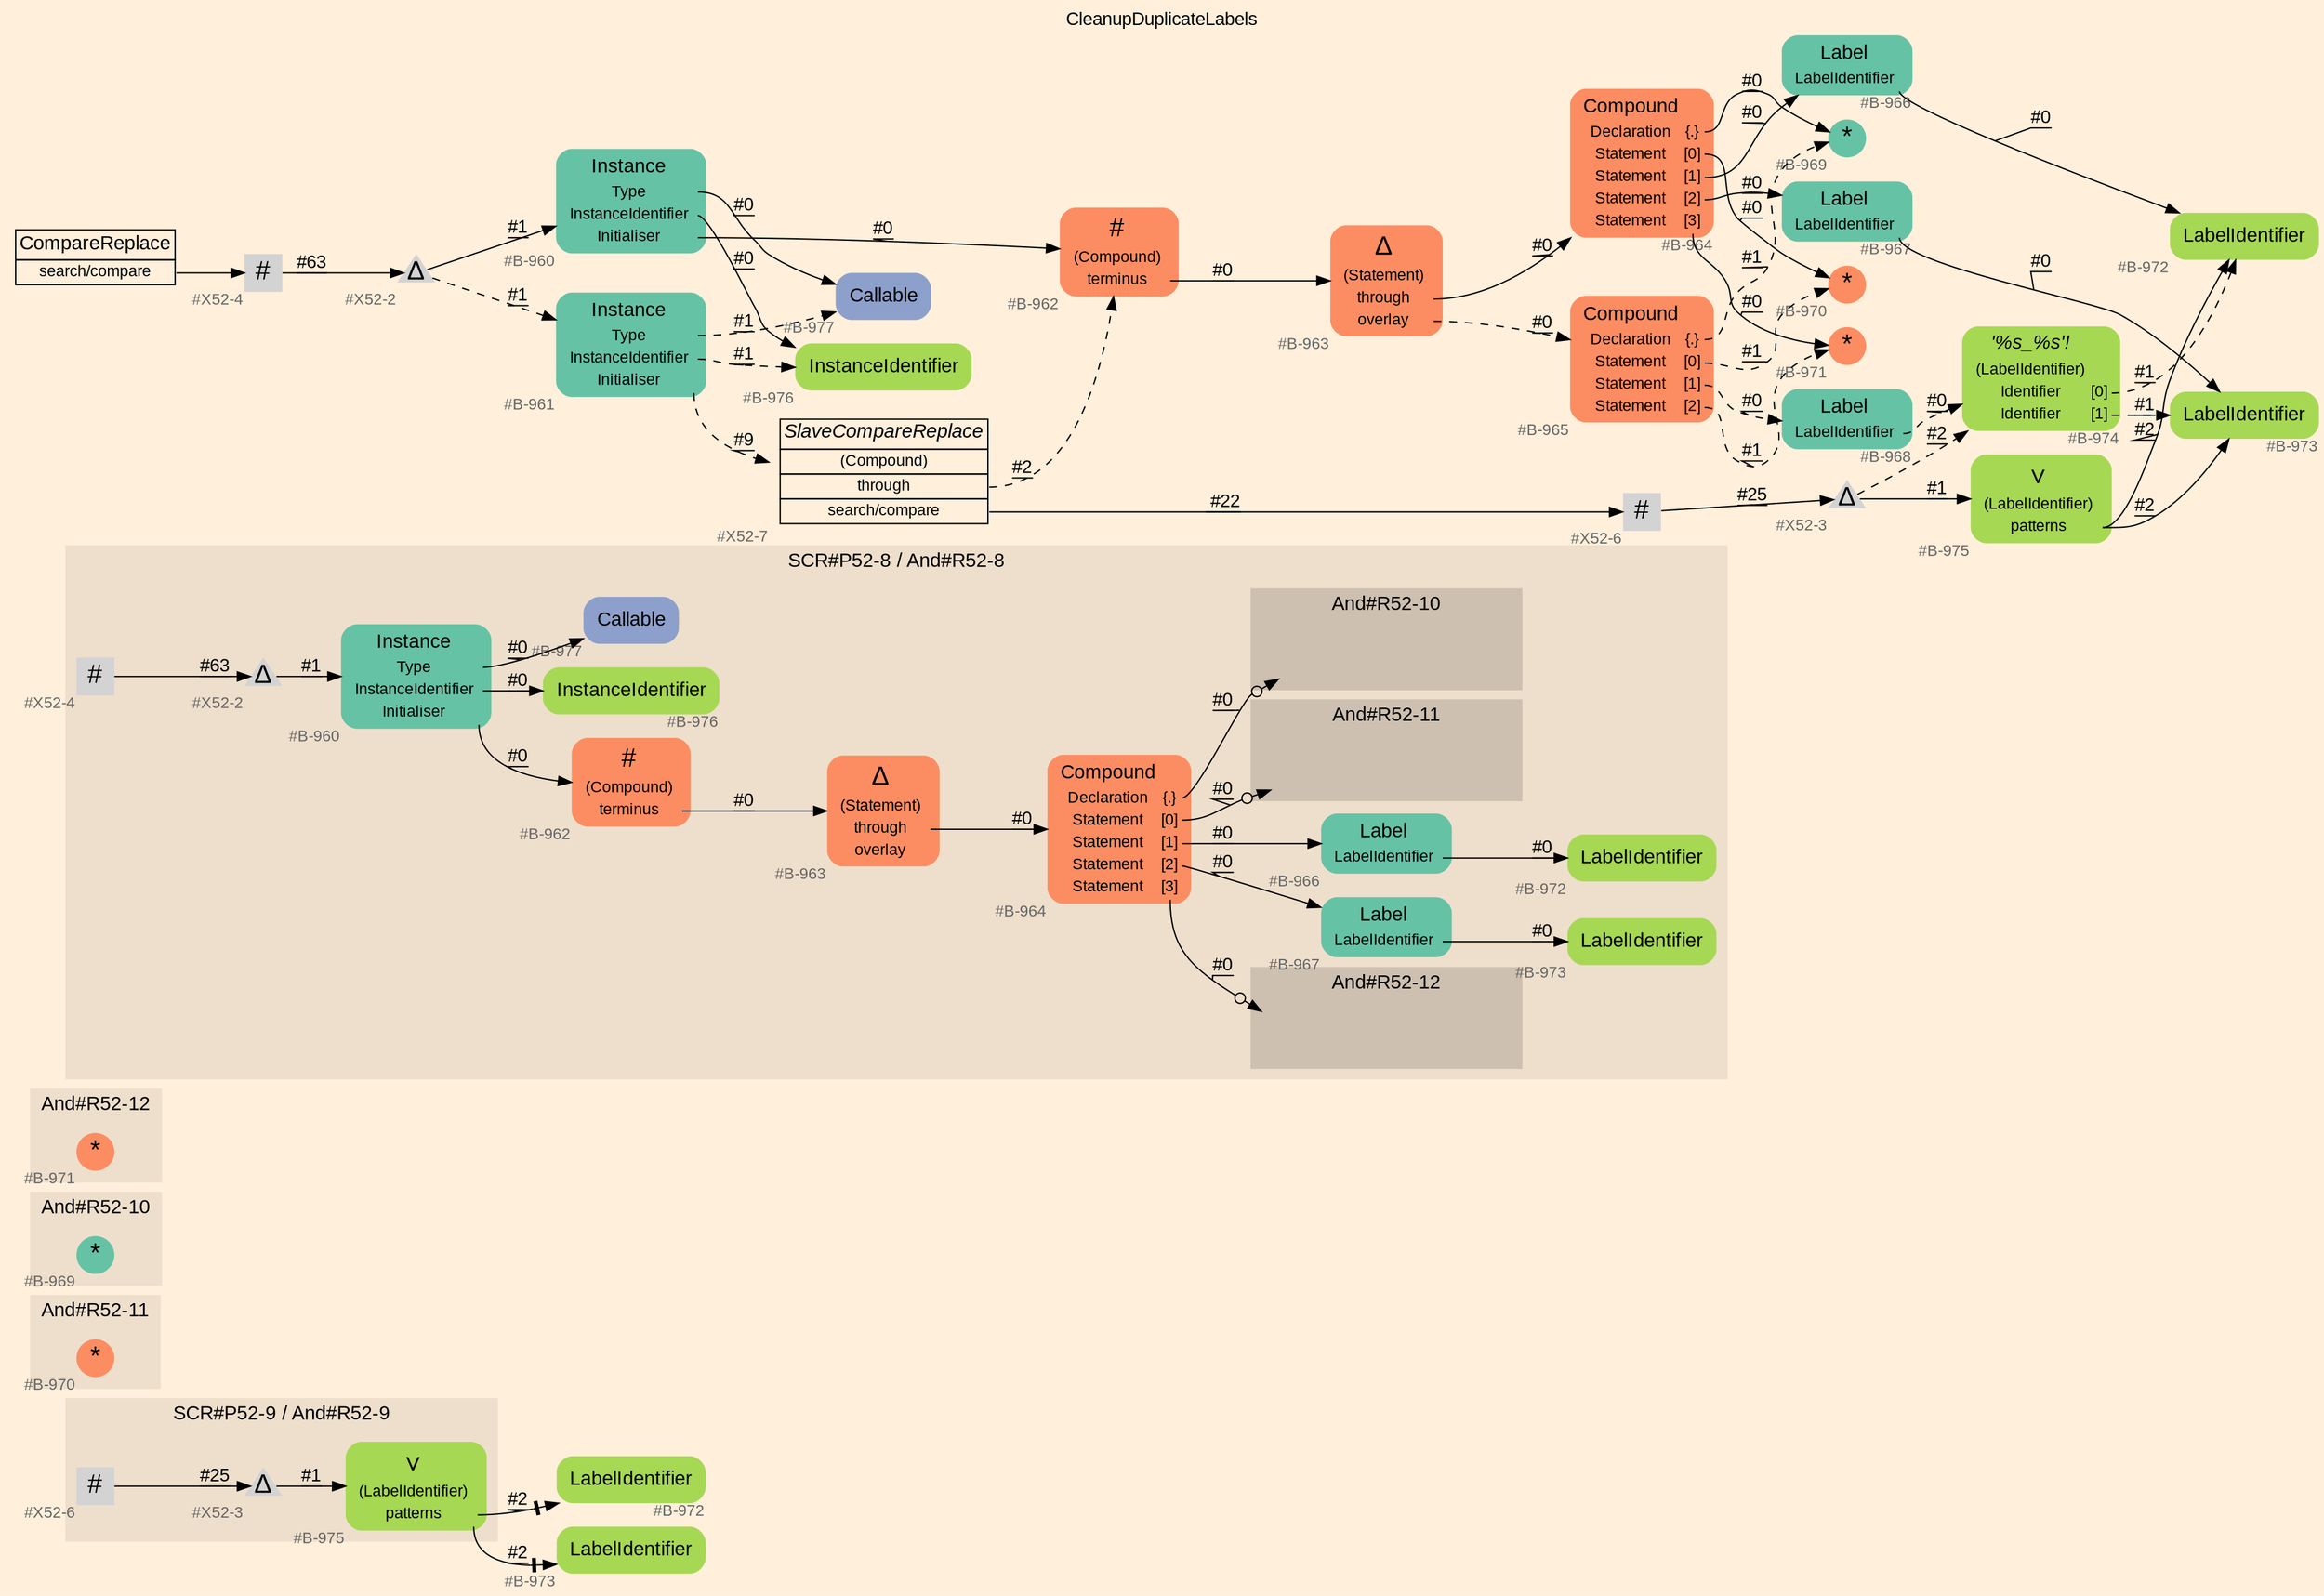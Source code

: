 digraph "CleanupDuplicateLabels" {
label = "CleanupDuplicateLabels"
labelloc = t
graph [
    rankdir = "LR"
    ranksep = 0.3
    bgcolor = antiquewhite1
    color = black
    fontcolor = black
    fontname = "Arial"
];
node [
    fontname = "Arial"
];
edge [
    fontname = "Arial"
];

// -------------------- figure And#R52-9 --------------------
// -------- region And#R52-9 ----------
subgraph "clusterAnd#R52-9" {
    label = "SCR#P52-9 / And#R52-9"
    style = "filled"
    color = antiquewhite2
    fontsize = "15"
    // -------- block And#R52-9/#X52-6 ----------
    "And#R52-9/#X52-6" [
        xlabel = "#X52-6"
        fontsize = "12"
        fontcolor = grey40
        shape = "square"
        label = <<FONT COLOR="black" POINT-SIZE="20">#</FONT>>
        style = "filled"
        penwidth = 0.0
        fixedsize = true
        width = 0.4
        height = 0.4
    ];
    
    // -------- block And#R52-9/#B-975 ----------
    "And#R52-9/#B-975" [
        fillcolor = "/set28/5"
        xlabel = "#B-975"
        fontsize = "12"
        fontcolor = grey40
        shape = "plaintext"
        label = <<TABLE BORDER="0" CELLBORDER="0" CELLSPACING="0">
         <TR><TD><FONT COLOR="black" POINT-SIZE="20">∨</FONT></TD></TR>
         <TR><TD><FONT COLOR="black" POINT-SIZE="12">(LabelIdentifier)</FONT></TD><TD PORT="port0"></TD></TR>
         <TR><TD><FONT COLOR="black" POINT-SIZE="12">patterns</FONT></TD><TD PORT="port1"></TD></TR>
        </TABLE>>
        style = "rounded,filled"
    ];
    
    // -------- block And#R52-9/#X52-3 ----------
    "And#R52-9/#X52-3" [
        xlabel = "#X52-3"
        fontsize = "12"
        fontcolor = grey40
        shape = "triangle"
        label = <<FONT COLOR="black" POINT-SIZE="20">Δ</FONT>>
        style = "filled"
        penwidth = 0.0
        fixedsize = true
        width = 0.4
        height = 0.4
    ];
    
}

// -------- block And#R52-9/#B-972 ----------
"And#R52-9/#B-972" [
    fillcolor = "/set28/5"
    xlabel = "#B-972"
    fontsize = "12"
    fontcolor = grey40
    shape = "plaintext"
    label = <<TABLE BORDER="0" CELLBORDER="0" CELLSPACING="0">
     <TR><TD><FONT COLOR="black" POINT-SIZE="15">LabelIdentifier</FONT></TD></TR>
    </TABLE>>
    style = "rounded,filled"
];

// -------- block And#R52-9/#B-973 ----------
"And#R52-9/#B-973" [
    fillcolor = "/set28/5"
    xlabel = "#B-973"
    fontsize = "12"
    fontcolor = grey40
    shape = "plaintext"
    label = <<TABLE BORDER="0" CELLBORDER="0" CELLSPACING="0">
     <TR><TD><FONT COLOR="black" POINT-SIZE="15">LabelIdentifier</FONT></TD></TR>
    </TABLE>>
    style = "rounded,filled"
];

"And#R52-9/#X52-6" -> "And#R52-9/#X52-3" [
    label = "#25"
    decorate = true
    color = black
    fontcolor = black
];

"And#R52-9/#B-975":port1 -> "And#R52-9/#B-972" [
    arrowhead="normalnonetee"
    label = "#2"
    decorate = true
    color = black
    fontcolor = black
];

"And#R52-9/#B-975":port1 -> "And#R52-9/#B-973" [
    arrowhead="normalnonetee"
    label = "#2"
    decorate = true
    color = black
    fontcolor = black
];

"And#R52-9/#X52-3" -> "And#R52-9/#B-975" [
    label = "#1"
    decorate = true
    color = black
    fontcolor = black
];


// -------------------- figure And#R52-11 --------------------
// -------- region And#R52-11 ----------
subgraph "clusterAnd#R52-11" {
    label = "And#R52-11"
    style = "filled"
    color = antiquewhite2
    fontsize = "15"
    // -------- block And#R52-11/#B-970 ----------
    "And#R52-11/#B-970" [
        fillcolor = "/set28/2"
        xlabel = "#B-970"
        fontsize = "12"
        fontcolor = grey40
        shape = "circle"
        label = <<FONT COLOR="black" POINT-SIZE="20">*</FONT>>
        style = "filled"
        penwidth = 0.0
        fixedsize = true
        width = 0.4
        height = 0.4
    ];
    
}


// -------------------- figure And#R52-10 --------------------
// -------- region And#R52-10 ----------
subgraph "clusterAnd#R52-10" {
    label = "And#R52-10"
    style = "filled"
    color = antiquewhite2
    fontsize = "15"
    // -------- block And#R52-10/#B-969 ----------
    "And#R52-10/#B-969" [
        fillcolor = "/set28/1"
        xlabel = "#B-969"
        fontsize = "12"
        fontcolor = grey40
        shape = "circle"
        label = <<FONT COLOR="black" POINT-SIZE="20">*</FONT>>
        style = "filled"
        penwidth = 0.0
        fixedsize = true
        width = 0.4
        height = 0.4
    ];
    
}


// -------------------- figure And#R52-12 --------------------
// -------- region And#R52-12 ----------
subgraph "clusterAnd#R52-12" {
    label = "And#R52-12"
    style = "filled"
    color = antiquewhite2
    fontsize = "15"
    // -------- block And#R52-12/#B-971 ----------
    "And#R52-12/#B-971" [
        fillcolor = "/set28/2"
        xlabel = "#B-971"
        fontsize = "12"
        fontcolor = grey40
        shape = "circle"
        label = <<FONT COLOR="black" POINT-SIZE="20">*</FONT>>
        style = "filled"
        penwidth = 0.0
        fixedsize = true
        width = 0.4
        height = 0.4
    ];
    
}


// -------------------- figure And#R52-8 --------------------
// -------- region And#R52-8 ----------
subgraph "clusterAnd#R52-8" {
    label = "SCR#P52-8 / And#R52-8"
    style = "filled"
    color = antiquewhite2
    fontsize = "15"
    // -------- block And#R52-8/#X52-4 ----------
    "And#R52-8/#X52-4" [
        xlabel = "#X52-4"
        fontsize = "12"
        fontcolor = grey40
        shape = "square"
        label = <<FONT COLOR="black" POINT-SIZE="20">#</FONT>>
        style = "filled"
        penwidth = 0.0
        fixedsize = true
        width = 0.4
        height = 0.4
    ];
    
    // -------- block And#R52-8/#B-976 ----------
    "And#R52-8/#B-976" [
        fillcolor = "/set28/5"
        xlabel = "#B-976"
        fontsize = "12"
        fontcolor = grey40
        shape = "plaintext"
        label = <<TABLE BORDER="0" CELLBORDER="0" CELLSPACING="0">
         <TR><TD><FONT COLOR="black" POINT-SIZE="15">InstanceIdentifier</FONT></TD></TR>
        </TABLE>>
        style = "rounded,filled"
    ];
    
    // -------- block And#R52-8/#B-967 ----------
    "And#R52-8/#B-967" [
        fillcolor = "/set28/1"
        xlabel = "#B-967"
        fontsize = "12"
        fontcolor = grey40
        shape = "plaintext"
        label = <<TABLE BORDER="0" CELLBORDER="0" CELLSPACING="0">
         <TR><TD><FONT COLOR="black" POINT-SIZE="15">Label</FONT></TD></TR>
         <TR><TD><FONT COLOR="black" POINT-SIZE="12">LabelIdentifier</FONT></TD><TD PORT="port0"></TD></TR>
        </TABLE>>
        style = "rounded,filled"
    ];
    
    // -------- block And#R52-8/#X52-2 ----------
    "And#R52-8/#X52-2" [
        xlabel = "#X52-2"
        fontsize = "12"
        fontcolor = grey40
        shape = "triangle"
        label = <<FONT COLOR="black" POINT-SIZE="20">Δ</FONT>>
        style = "filled"
        penwidth = 0.0
        fixedsize = true
        width = 0.4
        height = 0.4
    ];
    
    // -------- block And#R52-8/#B-963 ----------
    "And#R52-8/#B-963" [
        fillcolor = "/set28/2"
        xlabel = "#B-963"
        fontsize = "12"
        fontcolor = grey40
        shape = "plaintext"
        label = <<TABLE BORDER="0" CELLBORDER="0" CELLSPACING="0">
         <TR><TD><FONT COLOR="black" POINT-SIZE="20">Δ</FONT></TD></TR>
         <TR><TD><FONT COLOR="black" POINT-SIZE="12">(Statement)</FONT></TD><TD PORT="port0"></TD></TR>
         <TR><TD><FONT COLOR="black" POINT-SIZE="12">through</FONT></TD><TD PORT="port1"></TD></TR>
         <TR><TD><FONT COLOR="black" POINT-SIZE="12">overlay</FONT></TD><TD PORT="port2"></TD></TR>
        </TABLE>>
        style = "rounded,filled"
    ];
    
    // -------- block And#R52-8/#B-973 ----------
    "And#R52-8/#B-973" [
        fillcolor = "/set28/5"
        xlabel = "#B-973"
        fontsize = "12"
        fontcolor = grey40
        shape = "plaintext"
        label = <<TABLE BORDER="0" CELLBORDER="0" CELLSPACING="0">
         <TR><TD><FONT COLOR="black" POINT-SIZE="15">LabelIdentifier</FONT></TD></TR>
        </TABLE>>
        style = "rounded,filled"
    ];
    
    // -------- block And#R52-8/#B-972 ----------
    "And#R52-8/#B-972" [
        fillcolor = "/set28/5"
        xlabel = "#B-972"
        fontsize = "12"
        fontcolor = grey40
        shape = "plaintext"
        label = <<TABLE BORDER="0" CELLBORDER="0" CELLSPACING="0">
         <TR><TD><FONT COLOR="black" POINT-SIZE="15">LabelIdentifier</FONT></TD></TR>
        </TABLE>>
        style = "rounded,filled"
    ];
    
    // -------- block And#R52-8/#B-960 ----------
    "And#R52-8/#B-960" [
        fillcolor = "/set28/1"
        xlabel = "#B-960"
        fontsize = "12"
        fontcolor = grey40
        shape = "plaintext"
        label = <<TABLE BORDER="0" CELLBORDER="0" CELLSPACING="0">
         <TR><TD><FONT COLOR="black" POINT-SIZE="15">Instance</FONT></TD></TR>
         <TR><TD><FONT COLOR="black" POINT-SIZE="12">Type</FONT></TD><TD PORT="port0"></TD></TR>
         <TR><TD><FONT COLOR="black" POINT-SIZE="12">InstanceIdentifier</FONT></TD><TD PORT="port1"></TD></TR>
         <TR><TD><FONT COLOR="black" POINT-SIZE="12">Initialiser</FONT></TD><TD PORT="port2"></TD></TR>
        </TABLE>>
        style = "rounded,filled"
    ];
    
    // -------- block And#R52-8/#B-962 ----------
    "And#R52-8/#B-962" [
        fillcolor = "/set28/2"
        xlabel = "#B-962"
        fontsize = "12"
        fontcolor = grey40
        shape = "plaintext"
        label = <<TABLE BORDER="0" CELLBORDER="0" CELLSPACING="0">
         <TR><TD><FONT COLOR="black" POINT-SIZE="20">#</FONT></TD></TR>
         <TR><TD><FONT COLOR="black" POINT-SIZE="12">(Compound)</FONT></TD><TD PORT="port0"></TD></TR>
         <TR><TD><FONT COLOR="black" POINT-SIZE="12">terminus</FONT></TD><TD PORT="port1"></TD></TR>
        </TABLE>>
        style = "rounded,filled"
    ];
    
    // -------- block And#R52-8/#B-966 ----------
    "And#R52-8/#B-966" [
        fillcolor = "/set28/1"
        xlabel = "#B-966"
        fontsize = "12"
        fontcolor = grey40
        shape = "plaintext"
        label = <<TABLE BORDER="0" CELLBORDER="0" CELLSPACING="0">
         <TR><TD><FONT COLOR="black" POINT-SIZE="15">Label</FONT></TD></TR>
         <TR><TD><FONT COLOR="black" POINT-SIZE="12">LabelIdentifier</FONT></TD><TD PORT="port0"></TD></TR>
        </TABLE>>
        style = "rounded,filled"
    ];
    
    // -------- block And#R52-8/#B-977 ----------
    "And#R52-8/#B-977" [
        fillcolor = "/set28/3"
        xlabel = "#B-977"
        fontsize = "12"
        fontcolor = grey40
        shape = "plaintext"
        label = <<TABLE BORDER="0" CELLBORDER="0" CELLSPACING="0">
         <TR><TD><FONT COLOR="black" POINT-SIZE="15">Callable</FONT></TD></TR>
        </TABLE>>
        style = "rounded,filled"
    ];
    
    // -------- block And#R52-8/#B-964 ----------
    "And#R52-8/#B-964" [
        fillcolor = "/set28/2"
        xlabel = "#B-964"
        fontsize = "12"
        fontcolor = grey40
        shape = "plaintext"
        label = <<TABLE BORDER="0" CELLBORDER="0" CELLSPACING="0">
         <TR><TD><FONT COLOR="black" POINT-SIZE="15">Compound</FONT></TD></TR>
         <TR><TD><FONT COLOR="black" POINT-SIZE="12">Declaration</FONT></TD><TD PORT="port0"><FONT COLOR="black" POINT-SIZE="12">{.}</FONT></TD></TR>
         <TR><TD><FONT COLOR="black" POINT-SIZE="12">Statement</FONT></TD><TD PORT="port1"><FONT COLOR="black" POINT-SIZE="12">[0]</FONT></TD></TR>
         <TR><TD><FONT COLOR="black" POINT-SIZE="12">Statement</FONT></TD><TD PORT="port2"><FONT COLOR="black" POINT-SIZE="12">[1]</FONT></TD></TR>
         <TR><TD><FONT COLOR="black" POINT-SIZE="12">Statement</FONT></TD><TD PORT="port3"><FONT COLOR="black" POINT-SIZE="12">[2]</FONT></TD></TR>
         <TR><TD><FONT COLOR="black" POINT-SIZE="12">Statement</FONT></TD><TD PORT="port4"><FONT COLOR="black" POINT-SIZE="12">[3]</FONT></TD></TR>
        </TABLE>>
        style = "rounded,filled"
    ];
    
    // -------- region And#R52-8/And#R52-10 ----------
    subgraph "clusterAnd#R52-8/And#R52-10" {
        label = "And#R52-10"
        style = "filled"
        color = antiquewhite3
        fontsize = "15"
        // -------- block And#R52-8/And#R52-10/#B-969 ----------
        "And#R52-8/And#R52-10/#B-969" [
            fillcolor = "/set28/1"
            xlabel = "#B-969"
            fontsize = "12"
            fontcolor = grey40
            shape = "none"
            style = "invisible"
        ];
        
    }
    
    // -------- region And#R52-8/And#R52-11 ----------
    subgraph "clusterAnd#R52-8/And#R52-11" {
        label = "And#R52-11"
        style = "filled"
        color = antiquewhite3
        fontsize = "15"
        // -------- block And#R52-8/And#R52-11/#B-970 ----------
        "And#R52-8/And#R52-11/#B-970" [
            fillcolor = "/set28/2"
            xlabel = "#B-970"
            fontsize = "12"
            fontcolor = grey40
            shape = "none"
            style = "invisible"
        ];
        
    }
    
    // -------- region And#R52-8/And#R52-12 ----------
    subgraph "clusterAnd#R52-8/And#R52-12" {
        label = "And#R52-12"
        style = "filled"
        color = antiquewhite3
        fontsize = "15"
        // -------- block And#R52-8/And#R52-12/#B-971 ----------
        "And#R52-8/And#R52-12/#B-971" [
            fillcolor = "/set28/2"
            xlabel = "#B-971"
            fontsize = "12"
            fontcolor = grey40
            shape = "none"
            style = "invisible"
        ];
        
    }
    
}

"And#R52-8/#X52-4" -> "And#R52-8/#X52-2" [
    label = "#63"
    decorate = true
    color = black
    fontcolor = black
];

"And#R52-8/#B-967":port0 -> "And#R52-8/#B-973" [
    label = "#0"
    decorate = true
    color = black
    fontcolor = black
];

"And#R52-8/#X52-2" -> "And#R52-8/#B-960" [
    label = "#1"
    decorate = true
    color = black
    fontcolor = black
];

"And#R52-8/#B-963":port1 -> "And#R52-8/#B-964" [
    label = "#0"
    decorate = true
    color = black
    fontcolor = black
];

"And#R52-8/#B-960":port0 -> "And#R52-8/#B-977" [
    label = "#0"
    decorate = true
    color = black
    fontcolor = black
];

"And#R52-8/#B-960":port1 -> "And#R52-8/#B-976" [
    label = "#0"
    decorate = true
    color = black
    fontcolor = black
];

"And#R52-8/#B-960":port2 -> "And#R52-8/#B-962" [
    label = "#0"
    decorate = true
    color = black
    fontcolor = black
];

"And#R52-8/#B-962":port1 -> "And#R52-8/#B-963" [
    label = "#0"
    decorate = true
    color = black
    fontcolor = black
];

"And#R52-8/#B-966":port0 -> "And#R52-8/#B-972" [
    label = "#0"
    decorate = true
    color = black
    fontcolor = black
];

"And#R52-8/#B-964":port0 -> "And#R52-8/And#R52-10/#B-969" [
    arrowhead="normalnoneodot"
    label = "#0"
    decorate = true
    color = black
    fontcolor = black
];

"And#R52-8/#B-964":port1 -> "And#R52-8/And#R52-11/#B-970" [
    arrowhead="normalnoneodot"
    label = "#0"
    decorate = true
    color = black
    fontcolor = black
];

"And#R52-8/#B-964":port2 -> "And#R52-8/#B-966" [
    label = "#0"
    decorate = true
    color = black
    fontcolor = black
];

"And#R52-8/#B-964":port3 -> "And#R52-8/#B-967" [
    label = "#0"
    decorate = true
    color = black
    fontcolor = black
];

"And#R52-8/#B-964":port4 -> "And#R52-8/And#R52-12/#B-971" [
    arrowhead="normalnoneodot"
    label = "#0"
    decorate = true
    color = black
    fontcolor = black
];


// -------------------- transformation figure --------------------
// -------- block CR#X52-5 ----------
"CR#X52-5" [
    fillcolor = antiquewhite1
    fontsize = "12"
    fontcolor = grey40
    shape = "plaintext"
    label = <<TABLE BORDER="0" CELLBORDER="1" CELLSPACING="0">
     <TR><TD><FONT COLOR="black" POINT-SIZE="15">CompareReplace</FONT></TD></TR>
     <TR><TD PORT="port0"><FONT COLOR="black" POINT-SIZE="12">search/compare</FONT></TD></TR>
    </TABLE>>
    style = "filled"
    color = black
];

// -------- block #X52-4 ----------
"#X52-4" [
    xlabel = "#X52-4"
    fontsize = "12"
    fontcolor = grey40
    shape = "square"
    label = <<FONT COLOR="black" POINT-SIZE="20">#</FONT>>
    style = "filled"
    penwidth = 0.0
    fixedsize = true
    width = 0.4
    height = 0.4
];

// -------- block #X52-2 ----------
"#X52-2" [
    xlabel = "#X52-2"
    fontsize = "12"
    fontcolor = grey40
    shape = "triangle"
    label = <<FONT COLOR="black" POINT-SIZE="20">Δ</FONT>>
    style = "filled"
    penwidth = 0.0
    fixedsize = true
    width = 0.4
    height = 0.4
];

// -------- block #B-960 ----------
"#B-960" [
    fillcolor = "/set28/1"
    xlabel = "#B-960"
    fontsize = "12"
    fontcolor = grey40
    shape = "plaintext"
    label = <<TABLE BORDER="0" CELLBORDER="0" CELLSPACING="0">
     <TR><TD><FONT COLOR="black" POINT-SIZE="15">Instance</FONT></TD></TR>
     <TR><TD><FONT COLOR="black" POINT-SIZE="12">Type</FONT></TD><TD PORT="port0"></TD></TR>
     <TR><TD><FONT COLOR="black" POINT-SIZE="12">InstanceIdentifier</FONT></TD><TD PORT="port1"></TD></TR>
     <TR><TD><FONT COLOR="black" POINT-SIZE="12">Initialiser</FONT></TD><TD PORT="port2"></TD></TR>
    </TABLE>>
    style = "rounded,filled"
];

// -------- block #B-977 ----------
"#B-977" [
    fillcolor = "/set28/3"
    xlabel = "#B-977"
    fontsize = "12"
    fontcolor = grey40
    shape = "plaintext"
    label = <<TABLE BORDER="0" CELLBORDER="0" CELLSPACING="0">
     <TR><TD><FONT COLOR="black" POINT-SIZE="15">Callable</FONT></TD></TR>
    </TABLE>>
    style = "rounded,filled"
];

// -------- block #B-976 ----------
"#B-976" [
    fillcolor = "/set28/5"
    xlabel = "#B-976"
    fontsize = "12"
    fontcolor = grey40
    shape = "plaintext"
    label = <<TABLE BORDER="0" CELLBORDER="0" CELLSPACING="0">
     <TR><TD><FONT COLOR="black" POINT-SIZE="15">InstanceIdentifier</FONT></TD></TR>
    </TABLE>>
    style = "rounded,filled"
];

// -------- block #B-962 ----------
"#B-962" [
    fillcolor = "/set28/2"
    xlabel = "#B-962"
    fontsize = "12"
    fontcolor = grey40
    shape = "plaintext"
    label = <<TABLE BORDER="0" CELLBORDER="0" CELLSPACING="0">
     <TR><TD><FONT COLOR="black" POINT-SIZE="20">#</FONT></TD></TR>
     <TR><TD><FONT COLOR="black" POINT-SIZE="12">(Compound)</FONT></TD><TD PORT="port0"></TD></TR>
     <TR><TD><FONT COLOR="black" POINT-SIZE="12">terminus</FONT></TD><TD PORT="port1"></TD></TR>
    </TABLE>>
    style = "rounded,filled"
];

// -------- block #B-963 ----------
"#B-963" [
    fillcolor = "/set28/2"
    xlabel = "#B-963"
    fontsize = "12"
    fontcolor = grey40
    shape = "plaintext"
    label = <<TABLE BORDER="0" CELLBORDER="0" CELLSPACING="0">
     <TR><TD><FONT COLOR="black" POINT-SIZE="20">Δ</FONT></TD></TR>
     <TR><TD><FONT COLOR="black" POINT-SIZE="12">(Statement)</FONT></TD><TD PORT="port0"></TD></TR>
     <TR><TD><FONT COLOR="black" POINT-SIZE="12">through</FONT></TD><TD PORT="port1"></TD></TR>
     <TR><TD><FONT COLOR="black" POINT-SIZE="12">overlay</FONT></TD><TD PORT="port2"></TD></TR>
    </TABLE>>
    style = "rounded,filled"
];

// -------- block #B-964 ----------
"#B-964" [
    fillcolor = "/set28/2"
    xlabel = "#B-964"
    fontsize = "12"
    fontcolor = grey40
    shape = "plaintext"
    label = <<TABLE BORDER="0" CELLBORDER="0" CELLSPACING="0">
     <TR><TD><FONT COLOR="black" POINT-SIZE="15">Compound</FONT></TD></TR>
     <TR><TD><FONT COLOR="black" POINT-SIZE="12">Declaration</FONT></TD><TD PORT="port0"><FONT COLOR="black" POINT-SIZE="12">{.}</FONT></TD></TR>
     <TR><TD><FONT COLOR="black" POINT-SIZE="12">Statement</FONT></TD><TD PORT="port1"><FONT COLOR="black" POINT-SIZE="12">[0]</FONT></TD></TR>
     <TR><TD><FONT COLOR="black" POINT-SIZE="12">Statement</FONT></TD><TD PORT="port2"><FONT COLOR="black" POINT-SIZE="12">[1]</FONT></TD></TR>
     <TR><TD><FONT COLOR="black" POINT-SIZE="12">Statement</FONT></TD><TD PORT="port3"><FONT COLOR="black" POINT-SIZE="12">[2]</FONT></TD></TR>
     <TR><TD><FONT COLOR="black" POINT-SIZE="12">Statement</FONT></TD><TD PORT="port4"><FONT COLOR="black" POINT-SIZE="12">[3]</FONT></TD></TR>
    </TABLE>>
    style = "rounded,filled"
];

// -------- block #B-969 ----------
"#B-969" [
    fillcolor = "/set28/1"
    xlabel = "#B-969"
    fontsize = "12"
    fontcolor = grey40
    shape = "circle"
    label = <<FONT COLOR="black" POINT-SIZE="20">*</FONT>>
    style = "filled"
    penwidth = 0.0
    fixedsize = true
    width = 0.4
    height = 0.4
];

// -------- block #B-970 ----------
"#B-970" [
    fillcolor = "/set28/2"
    xlabel = "#B-970"
    fontsize = "12"
    fontcolor = grey40
    shape = "circle"
    label = <<FONT COLOR="black" POINT-SIZE="20">*</FONT>>
    style = "filled"
    penwidth = 0.0
    fixedsize = true
    width = 0.4
    height = 0.4
];

// -------- block #B-966 ----------
"#B-966" [
    fillcolor = "/set28/1"
    xlabel = "#B-966"
    fontsize = "12"
    fontcolor = grey40
    shape = "plaintext"
    label = <<TABLE BORDER="0" CELLBORDER="0" CELLSPACING="0">
     <TR><TD><FONT COLOR="black" POINT-SIZE="15">Label</FONT></TD></TR>
     <TR><TD><FONT COLOR="black" POINT-SIZE="12">LabelIdentifier</FONT></TD><TD PORT="port0"></TD></TR>
    </TABLE>>
    style = "rounded,filled"
];

// -------- block #B-972 ----------
"#B-972" [
    fillcolor = "/set28/5"
    xlabel = "#B-972"
    fontsize = "12"
    fontcolor = grey40
    shape = "plaintext"
    label = <<TABLE BORDER="0" CELLBORDER="0" CELLSPACING="0">
     <TR><TD><FONT COLOR="black" POINT-SIZE="15">LabelIdentifier</FONT></TD></TR>
    </TABLE>>
    style = "rounded,filled"
];

// -------- block #B-967 ----------
"#B-967" [
    fillcolor = "/set28/1"
    xlabel = "#B-967"
    fontsize = "12"
    fontcolor = grey40
    shape = "plaintext"
    label = <<TABLE BORDER="0" CELLBORDER="0" CELLSPACING="0">
     <TR><TD><FONT COLOR="black" POINT-SIZE="15">Label</FONT></TD></TR>
     <TR><TD><FONT COLOR="black" POINT-SIZE="12">LabelIdentifier</FONT></TD><TD PORT="port0"></TD></TR>
    </TABLE>>
    style = "rounded,filled"
];

// -------- block #B-973 ----------
"#B-973" [
    fillcolor = "/set28/5"
    xlabel = "#B-973"
    fontsize = "12"
    fontcolor = grey40
    shape = "plaintext"
    label = <<TABLE BORDER="0" CELLBORDER="0" CELLSPACING="0">
     <TR><TD><FONT COLOR="black" POINT-SIZE="15">LabelIdentifier</FONT></TD></TR>
    </TABLE>>
    style = "rounded,filled"
];

// -------- block #B-971 ----------
"#B-971" [
    fillcolor = "/set28/2"
    xlabel = "#B-971"
    fontsize = "12"
    fontcolor = grey40
    shape = "circle"
    label = <<FONT COLOR="black" POINT-SIZE="20">*</FONT>>
    style = "filled"
    penwidth = 0.0
    fixedsize = true
    width = 0.4
    height = 0.4
];

// -------- block #B-965 ----------
"#B-965" [
    fillcolor = "/set28/2"
    xlabel = "#B-965"
    fontsize = "12"
    fontcolor = grey40
    shape = "plaintext"
    label = <<TABLE BORDER="0" CELLBORDER="0" CELLSPACING="0">
     <TR><TD><FONT COLOR="black" POINT-SIZE="15">Compound</FONT></TD></TR>
     <TR><TD><FONT COLOR="black" POINT-SIZE="12">Declaration</FONT></TD><TD PORT="port0"><FONT COLOR="black" POINT-SIZE="12">{.}</FONT></TD></TR>
     <TR><TD><FONT COLOR="black" POINT-SIZE="12">Statement</FONT></TD><TD PORT="port1"><FONT COLOR="black" POINT-SIZE="12">[0]</FONT></TD></TR>
     <TR><TD><FONT COLOR="black" POINT-SIZE="12">Statement</FONT></TD><TD PORT="port2"><FONT COLOR="black" POINT-SIZE="12">[1]</FONT></TD></TR>
     <TR><TD><FONT COLOR="black" POINT-SIZE="12">Statement</FONT></TD><TD PORT="port3"><FONT COLOR="black" POINT-SIZE="12">[2]</FONT></TD></TR>
    </TABLE>>
    style = "rounded,filled"
];

// -------- block #B-968 ----------
"#B-968" [
    fillcolor = "/set28/1"
    xlabel = "#B-968"
    fontsize = "12"
    fontcolor = grey40
    shape = "plaintext"
    label = <<TABLE BORDER="0" CELLBORDER="0" CELLSPACING="0">
     <TR><TD><FONT COLOR="black" POINT-SIZE="15">Label</FONT></TD></TR>
     <TR><TD><FONT COLOR="black" POINT-SIZE="12">LabelIdentifier</FONT></TD><TD PORT="port0"></TD></TR>
    </TABLE>>
    style = "rounded,filled"
];

// -------- block #B-974 ----------
"#B-974" [
    fillcolor = "/set28/5"
    xlabel = "#B-974"
    fontsize = "12"
    fontcolor = grey40
    shape = "plaintext"
    label = <<TABLE BORDER="0" CELLBORDER="0" CELLSPACING="0">
     <TR><TD><FONT COLOR="black" POINT-SIZE="15"><I>'%s_%s'!</I></FONT></TD></TR>
     <TR><TD><FONT COLOR="black" POINT-SIZE="12">(LabelIdentifier)</FONT></TD><TD PORT="port0"></TD></TR>
     <TR><TD><FONT COLOR="black" POINT-SIZE="12">Identifier</FONT></TD><TD PORT="port1"><FONT COLOR="black" POINT-SIZE="12">[0]</FONT></TD></TR>
     <TR><TD><FONT COLOR="black" POINT-SIZE="12">Identifier</FONT></TD><TD PORT="port2"><FONT COLOR="black" POINT-SIZE="12">[1]</FONT></TD></TR>
    </TABLE>>
    style = "rounded,filled"
];

// -------- block #B-961 ----------
"#B-961" [
    fillcolor = "/set28/1"
    xlabel = "#B-961"
    fontsize = "12"
    fontcolor = grey40
    shape = "plaintext"
    label = <<TABLE BORDER="0" CELLBORDER="0" CELLSPACING="0">
     <TR><TD><FONT COLOR="black" POINT-SIZE="15">Instance</FONT></TD></TR>
     <TR><TD><FONT COLOR="black" POINT-SIZE="12">Type</FONT></TD><TD PORT="port0"></TD></TR>
     <TR><TD><FONT COLOR="black" POINT-SIZE="12">InstanceIdentifier</FONT></TD><TD PORT="port1"></TD></TR>
     <TR><TD><FONT COLOR="black" POINT-SIZE="12">Initialiser</FONT></TD><TD PORT="port2"></TD></TR>
    </TABLE>>
    style = "rounded,filled"
];

// -------- block #X52-7 ----------
"#X52-7" [
    fillcolor = antiquewhite1
    xlabel = "#X52-7"
    fontsize = "12"
    fontcolor = grey40
    shape = "plaintext"
    label = <<TABLE BORDER="0" CELLBORDER="1" CELLSPACING="0">
     <TR><TD><FONT COLOR="black" POINT-SIZE="15"><I>SlaveCompareReplace</I></FONT></TD></TR>
     <TR><TD PORT="port0"><FONT COLOR="black" POINT-SIZE="12">(Compound)</FONT></TD></TR>
     <TR><TD PORT="port1"><FONT COLOR="black" POINT-SIZE="12">through</FONT></TD></TR>
     <TR><TD PORT="port2"><FONT COLOR="black" POINT-SIZE="12">search/compare</FONT></TD></TR>
    </TABLE>>
    style = "filled"
    color = black
];

// -------- block #X52-6 ----------
"#X52-6" [
    xlabel = "#X52-6"
    fontsize = "12"
    fontcolor = grey40
    shape = "square"
    label = <<FONT COLOR="black" POINT-SIZE="20">#</FONT>>
    style = "filled"
    penwidth = 0.0
    fixedsize = true
    width = 0.4
    height = 0.4
];

// -------- block #X52-3 ----------
"#X52-3" [
    xlabel = "#X52-3"
    fontsize = "12"
    fontcolor = grey40
    shape = "triangle"
    label = <<FONT COLOR="black" POINT-SIZE="20">Δ</FONT>>
    style = "filled"
    penwidth = 0.0
    fixedsize = true
    width = 0.4
    height = 0.4
];

// -------- block #B-975 ----------
"#B-975" [
    fillcolor = "/set28/5"
    xlabel = "#B-975"
    fontsize = "12"
    fontcolor = grey40
    shape = "plaintext"
    label = <<TABLE BORDER="0" CELLBORDER="0" CELLSPACING="0">
     <TR><TD><FONT COLOR="black" POINT-SIZE="20">∨</FONT></TD></TR>
     <TR><TD><FONT COLOR="black" POINT-SIZE="12">(LabelIdentifier)</FONT></TD><TD PORT="port0"></TD></TR>
     <TR><TD><FONT COLOR="black" POINT-SIZE="12">patterns</FONT></TD><TD PORT="port1"></TD></TR>
    </TABLE>>
    style = "rounded,filled"
];

"CR#X52-5":port0 -> "#X52-4" [
    label = ""
    decorate = true
    color = black
    fontcolor = black
];

"#X52-4" -> "#X52-2" [
    label = "#63"
    decorate = true
    color = black
    fontcolor = black
];

"#X52-2" -> "#B-960" [
    label = "#1"
    decorate = true
    color = black
    fontcolor = black
];

"#X52-2" -> "#B-961" [
    style="dashed"
    label = "#1"
    decorate = true
    color = black
    fontcolor = black
];

"#B-960":port0 -> "#B-977" [
    label = "#0"
    decorate = true
    color = black
    fontcolor = black
];

"#B-960":port1 -> "#B-976" [
    label = "#0"
    decorate = true
    color = black
    fontcolor = black
];

"#B-960":port2 -> "#B-962" [
    label = "#0"
    decorate = true
    color = black
    fontcolor = black
];

"#B-962":port1 -> "#B-963" [
    label = "#0"
    decorate = true
    color = black
    fontcolor = black
];

"#B-963":port1 -> "#B-964" [
    label = "#0"
    decorate = true
    color = black
    fontcolor = black
];

"#B-963":port2 -> "#B-965" [
    style="dashed"
    label = "#0"
    decorate = true
    color = black
    fontcolor = black
];

"#B-964":port0 -> "#B-969" [
    label = "#0"
    decorate = true
    color = black
    fontcolor = black
];

"#B-964":port1 -> "#B-970" [
    label = "#0"
    decorate = true
    color = black
    fontcolor = black
];

"#B-964":port2 -> "#B-966" [
    label = "#0"
    decorate = true
    color = black
    fontcolor = black
];

"#B-964":port3 -> "#B-967" [
    label = "#0"
    decorate = true
    color = black
    fontcolor = black
];

"#B-964":port4 -> "#B-971" [
    label = "#0"
    decorate = true
    color = black
    fontcolor = black
];

"#B-966":port0 -> "#B-972" [
    label = "#0"
    decorate = true
    color = black
    fontcolor = black
];

"#B-967":port0 -> "#B-973" [
    label = "#0"
    decorate = true
    color = black
    fontcolor = black
];

"#B-965":port0 -> "#B-969" [
    style="dashed"
    label = "#1"
    decorate = true
    color = black
    fontcolor = black
];

"#B-965":port1 -> "#B-970" [
    style="dashed"
    label = "#1"
    decorate = true
    color = black
    fontcolor = black
];

"#B-965":port2 -> "#B-968" [
    style="dashed"
    label = "#0"
    decorate = true
    color = black
    fontcolor = black
];

"#B-965":port3 -> "#B-971" [
    style="dashed"
    label = "#1"
    decorate = true
    color = black
    fontcolor = black
];

"#B-968":port0 -> "#B-974" [
    style="dashed"
    label = "#0"
    decorate = true
    color = black
    fontcolor = black
];

"#B-974":port1 -> "#B-972" [
    style="dashed"
    label = "#1"
    decorate = true
    color = black
    fontcolor = black
];

"#B-974":port2 -> "#B-973" [
    style="dashed"
    label = "#1"
    decorate = true
    color = black
    fontcolor = black
];

"#B-961":port0 -> "#B-977" [
    style="dashed"
    label = "#1"
    decorate = true
    color = black
    fontcolor = black
];

"#B-961":port1 -> "#B-976" [
    style="dashed"
    label = "#1"
    decorate = true
    color = black
    fontcolor = black
];

"#B-961":port2 -> "#X52-7" [
    style="dashed"
    label = "#9"
    decorate = true
    color = black
    fontcolor = black
];

"#X52-7":port1 -> "#B-962" [
    style="dashed"
    label = "#2"
    decorate = true
    color = black
    fontcolor = black
];

"#X52-7":port2 -> "#X52-6" [
    label = " #22"
    decorate = true
    color = black
    fontcolor = black
];

"#X52-6" -> "#X52-3" [
    label = "#25"
    decorate = true
    color = black
    fontcolor = black
];

"#X52-3" -> "#B-975" [
    label = "#1"
    decorate = true
    color = black
    fontcolor = black
];

"#X52-3" -> "#B-974" [
    style="dashed"
    label = "#2"
    decorate = true
    color = black
    fontcolor = black
];

"#B-975":port1 -> "#B-972" [
    label = "#2"
    decorate = true
    color = black
    fontcolor = black
];

"#B-975":port1 -> "#B-973" [
    label = "#2"
    decorate = true
    color = black
    fontcolor = black
];


}
